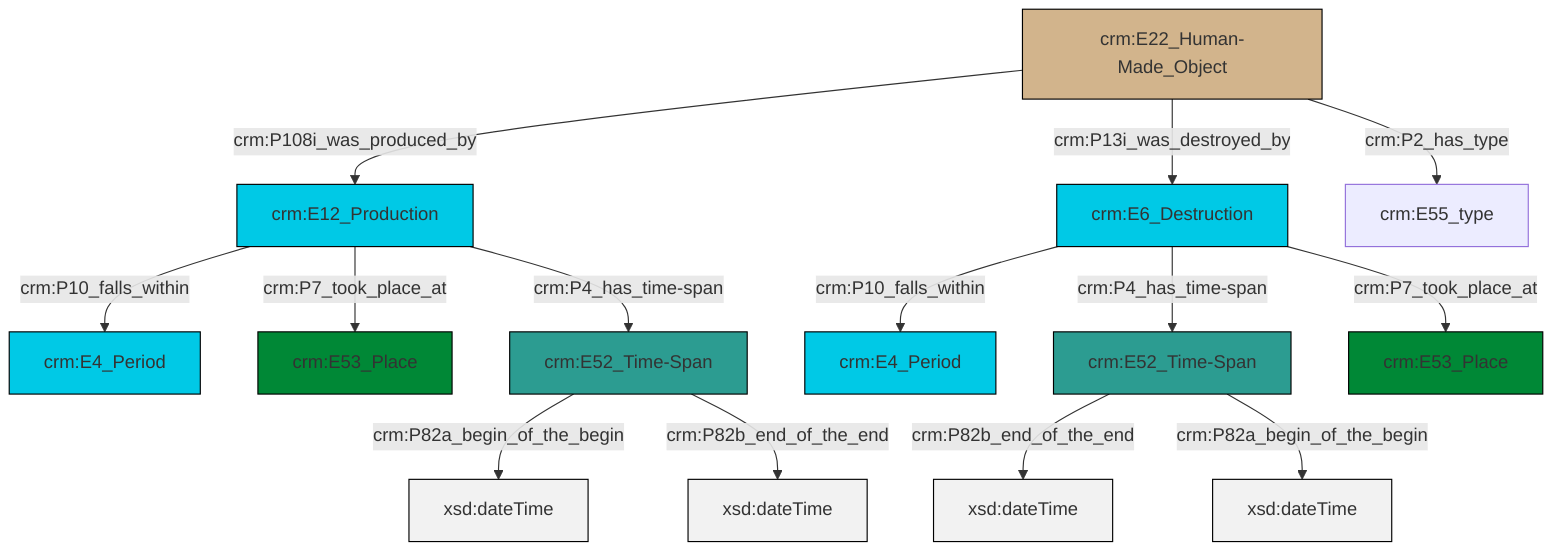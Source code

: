 graph TD
classDef Literal fill:#f2f2f2,stroke:#000000;
classDef CRM_Entity fill:#FFFFFF,stroke:#000000;
classDef Temporal_Entity fill:#00C9E6, stroke:#000000;
classDef Type fill:#E18312, stroke:#000000;
classDef Time-Span fill:#2C9C91, stroke:#000000;
classDef Appellation fill:#FFEB7F, stroke:#000000;
classDef Place fill:#008836, stroke:#000000;
classDef Persistent_Item fill:#B266B2, stroke:#000000;
classDef Conceptual_Object fill:#FFD700, stroke:#000000;
classDef Physical_Thing fill:#D2B48C, stroke:#000000;
classDef Actor fill:#f58aad, stroke:#000000;
classDef PC_Classes fill:#4ce600, stroke:#000000;
classDef Multi fill:#cccccc,stroke:#000000;

2["crm:E52_Time-Span"]:::Time-Span -->|crm:P82a_begin_of_the_begin| 3[xsd:dateTime]:::Literal
0["crm:E12_Production"]:::Temporal_Entity -->|crm:P10_falls_within| 4["crm:E4_Period"]:::Temporal_Entity
5["crm:E6_Destruction"]:::Temporal_Entity -->|crm:P10_falls_within| 6["crm:E4_Period"]:::Temporal_Entity
7["crm:E52_Time-Span"]:::Time-Span -->|crm:P82b_end_of_the_end| 13[xsd:dateTime]:::Literal
5["crm:E6_Destruction"]:::Temporal_Entity -->|crm:P4_has_time-span| 7["crm:E52_Time-Span"]:::Time-Span
2["crm:E52_Time-Span"]:::Time-Span -->|crm:P82b_end_of_the_end| 15[xsd:dateTime]:::Literal
16["crm:E22_Human-Made_Object"]:::Physical_Thing -->|crm:P108i_was_produced_by| 0["crm:E12_Production"]:::Temporal_Entity
5["crm:E6_Destruction"]:::Temporal_Entity -->|crm:P7_took_place_at| 17["crm:E53_Place"]:::Place
16["crm:E22_Human-Made_Object"]:::Physical_Thing -->|crm:P13i_was_destroyed_by| 5["crm:E6_Destruction"]:::Temporal_Entity
0["crm:E12_Production"]:::Temporal_Entity -->|crm:P7_took_place_at| 9["crm:E53_Place"]:::Place
0["crm:E12_Production"]:::Temporal_Entity -->|crm:P4_has_time-span| 2["crm:E52_Time-Span"]:::Time-Span
16["crm:E22_Human-Made_Object"]:::Physical_Thing -->|crm:P2_has_type| 11["crm:E55_type"]:::Default
7["crm:E52_Time-Span"]:::Time-Span -->|crm:P82a_begin_of_the_begin| 23[xsd:dateTime]:::Literal